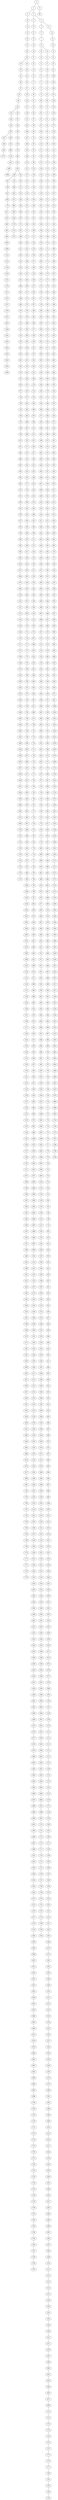 graph {
0 -- 1
0 -- 9
1 -- 5
1 -- 2
5 -- 10
10 -- 14
14 -- 25
25 -- 26
26 -- 35
35 -- 36
36 -- 38
38 -- 39
38 -- 44
39 -- 40
40 -- 41
41 -- 46
46 -- 47
47 -- 49
49 -- 96
96 -- 125
125 -- 132
125 -- 142
132 -- 245
245 -- 324
324 -- 326
326 -- 437
326 -- 449
437 -- 438
438 -- 465
465 -- 1175
449 -- 554
554 -- 988
988 -- 1129
1129 -- 1411
1411 -- 1492
1492 -- 1694
142 -- 147
147 -- 148
148 -- 149
149 -- 150
150 -- 240
240 -- 279
279 -- 280
280 -- 281
281 -- 283
283 -- 286
283 -- 291
286 -- 287
286 -- 332
287 -- 339
339 -- 627
627 -- 644
644 -- 779
779 -- 811
811 -- 878
878 -- 900
900 -- 901
901 -- 983
983 -- 1005
1005 -- 1009
1009 -- 1114
1114 -- 1115
1115 -- 1120
1120 -- 1130
1130 -- 1131
1131 -- 1176
1176 -- 1217
1217 -- 1251
1251 -- 1317
1317 -- 1320
1320 -- 1321
1321 -- 1423
1423 -- 1439
1439 -- 1441
1441 -- 1442
1442 -- 1452
1452 -- 1453
1453 -- 1622
1622 -- 1635
1635 -- 1636
332 -- 480
480 -- 650
650 -- 873
873 -- 989
989 -- 1063
1063 -- 1169
1169 -- 1179
1179 -- 1574
1574 -- 1575
291 -- 323
323 -- 327
327 -- 333
333 -- 334
334 -- 340
340 -- 366
366 -- 367
367 -- 371
371 -- 387
387 -- 389
389 -- 394
394 -- 411
411 -- 420
420 -- 422
422 -- 423
423 -- 424
424 -- 425
425 -- 466
466 -- 467
467 -- 468
468 -- 469
469 -- 470
470 -- 515
515 -- 521
521 -- 522
522 -- 523
523 -- 592
592 -- 632
632 -- 633
633 -- 641
641 -- 653
653 -- 674
674 -- 675
675 -- 676
676 -- 677
677 -- 724
724 -- 739
739 -- 743
743 -- 766
766 -- 767
767 -- 768
768 -- 780
780 -- 812
812 -- 821
821 -- 845
845 -- 866
866 -- 887
887 -- 892
892 -- 895
895 -- 902
902 -- 913
913 -- 915
915 -- 940
940 -- 953
953 -- 976
976 -- 977
977 -- 978
978 -- 979
979 -- 980
980 -- 981
981 -- 982
982 -- 1002
1002 -- 1016
1016 -- 1017
1017 -- 1064
1064 -- 1072
1072 -- 1095
1095 -- 1100
1100 -- 1101
1101 -- 1127
1127 -- 1132
1132 -- 1139
1139 -- 1140
1140 -- 1164
1164 -- 1170
1170 -- 1171
1171 -- 1173
1173 -- 1199
1199 -- 1248
1248 -- 1270
1270 -- 1295
1295 -- 1296
1296 -- 1302
1302 -- 1303
1303 -- 1304
1304 -- 1305
1305 -- 1366
1366 -- 1403
1403 -- 1404
1404 -- 1405
1405 -- 1407
1407 -- 1408
1408 -- 1458
1458 -- 1589
1589 -- 1626
1626 -- 1627
1627 -- 1629
1629 -- 1656
1656 -- 1657
1657 -- 1658
1658 -- 1659
1659 -- 1660
1660 -- 1661
1661 -- 1673
1673 -- 1695
1695 -- 1700
1700 -- 1701
1701 -- 1702
1702 -- 1703
1703 -- 1729
1729 -- 1730
1730 -- 1734
1734 -- 1735
1735 -- 1753
44 -- 48
48 -- 64
64 -- 65
65 -- 97
97 -- 118
118 -- 124
124 -- 131
131 -- 156
156 -- 157
157 -- 165
165 -- 166
166 -- 167
167 -- 168
168 -- 182
182 -- 209
209 -- 210
210 -- 212
212 -- 213
213 -- 214
214 -- 215
215 -- 216
216 -- 250
250 -- 251
251 -- 252
252 -- 253
253 -- 264
264 -- 271
271 -- 273
273 -- 282
282 -- 325
325 -- 335
335 -- 336
336 -- 341
341 -- 351
351 -- 363
363 -- 369
369 -- 372
372 -- 373
373 -- 375
375 -- 376
376 -- 378
378 -- 388
388 -- 395
395 -- 400
400 -- 401
401 -- 429
429 -- 430
430 -- 431
431 -- 433
433 -- 441
441 -- 444
444 -- 475
475 -- 476
476 -- 477
477 -- 481
481 -- 482
482 -- 483
483 -- 486
486 -- 487
487 -- 488
488 -- 516
516 -- 517
517 -- 532
532 -- 541
541 -- 542
542 -- 543
543 -- 545
545 -- 577
577 -- 578
578 -- 579
579 -- 580
580 -- 581
581 -- 582
582 -- 583
583 -- 595
595 -- 596
596 -- 597
597 -- 609
609 -- 617
617 -- 626
626 -- 634
634 -- 635
635 -- 642
642 -- 654
654 -- 655
655 -- 656
656 -- 657
657 -- 658
658 -- 659
659 -- 742
742 -- 750
750 -- 751
751 -- 754
754 -- 771
771 -- 772
772 -- 775
775 -- 781
781 -- 788
788 -- 789
789 -- 790
790 -- 791
791 -- 792
792 -- 793
793 -- 794
794 -- 795
795 -- 796
796 -- 797
797 -- 798
798 -- 799
799 -- 800
800 -- 802
802 -- 807
807 -- 808
808 -- 816
816 -- 817
817 -- 822
822 -- 841
841 -- 843
843 -- 846
846 -- 879
879 -- 891
891 -- 893
893 -- 897
897 -- 898
898 -- 899
899 -- 903
903 -- 950
950 -- 951
951 -- 972
972 -- 973
973 -- 984
984 -- 995
995 -- 1003
1003 -- 1004
1004 -- 1010
1010 -- 1018
1018 -- 1020
1020 -- 1042
1042 -- 1043
1043 -- 1046
1046 -- 1065
1065 -- 1073
1073 -- 1079
1079 -- 1083
1083 -- 1096
1096 -- 1102
1102 -- 1134
1134 -- 1135
1135 -- 1136
1136 -- 1137
1137 -- 1138
1138 -- 1144
1144 -- 1146
1146 -- 1147
1147 -- 1166
1166 -- 1177
1177 -- 1180
1180 -- 1181
1181 -- 1183
1183 -- 1204
1204 -- 1215
1215 -- 1218
1218 -- 1219
1219 -- 1221
1221 -- 1222
1222 -- 1225
1225 -- 1226
1226 -- 1227
1227 -- 1230
1230 -- 1231
1231 -- 1232
1232 -- 1233
1233 -- 1234
1234 -- 1235
1235 -- 1236
1236 -- 1237
1237 -- 1249
1249 -- 1253
1253 -- 1271
1271 -- 1297
1297 -- 1298
1298 -- 1299
1299 -- 1306
1306 -- 1307
1307 -- 1308
1308 -- 1342
1342 -- 1343
1343 -- 1346
1346 -- 1347
1347 -- 1350
1350 -- 1357
1357 -- 1360
1360 -- 1400
1400 -- 1401
1401 -- 1409
1409 -- 1415
1415 -- 1421
1421 -- 1426
1426 -- 1444
1444 -- 1445
1445 -- 1448
1448 -- 1474
1474 -- 1567
1567 -- 1568
1568 -- 1569
1569 -- 1570
1570 -- 1571
1571 -- 1587
1587 -- 1591
1591 -- 1593
1593 -- 1609
1609 -- 1610
1610 -- 1611
1611 -- 1616
1616 -- 1617
1617 -- 1620
1620 -- 1621
1621 -- 1624
1624 -- 1628
1628 -- 1630
1630 -- 1637
1637 -- 1640
1640 -- 1644
1644 -- 1665
1665 -- 1669
1669 -- 1670
1670 -- 1674
1674 -- 1677
1677 -- 1696
1696 -- 1697
1697 -- 1704
1704 -- 1705
1705 -- 1706
1706 -- 1707
1707 -- 1724
1724 -- 1728
1728 -- 1736
1736 -- 1738
1738 -- 1768
1768 -- 1769
1769 -- 1770
1770 -- 1771
1771 -- 1772
1772 -- 1778
1778 -- 1779
2 -- 11
2 -- 3
11 -- 15
15 -- 31
31 -- 32
32 -- 33
33 -- 34
34 -- 37
37 -- 45
45 -- 50
50 -- 52
52 -- 57
57 -- 58
58 -- 59
59 -- 61
61 -- 63
63 -- 66
66 -- 67
67 -- 68
68 -- 69
69 -- 79
79 -- 80
80 -- 93
93 -- 95
95 -- 98
98 -- 133
133 -- 134
134 -- 143
143 -- 146
146 -- 174
174 -- 183
183 -- 184
184 -- 185
185 -- 201
201 -- 205
205 -- 208
208 -- 211
211 -- 218
218 -- 235
235 -- 236
236 -- 237
237 -- 238
238 -- 239
239 -- 246
246 -- 257
257 -- 258
258 -- 261
261 -- 267
267 -- 268
268 -- 285
285 -- 288
288 -- 317
317 -- 328
328 -- 329
329 -- 331
331 -- 337
337 -- 342
342 -- 350
350 -- 352
352 -- 364
364 -- 370
370 -- 374
374 -- 379
379 -- 383
383 -- 396
396 -- 397
397 -- 398
398 -- 412
412 -- 413
413 -- 421
421 -- 426
426 -- 427
427 -- 428
428 -- 432
432 -- 435
435 -- 439
439 -- 453
453 -- 454
454 -- 455
455 -- 478
478 -- 492
492 -- 499
499 -- 505
505 -- 508
508 -- 509
509 -- 511
511 -- 513
513 -- 524
524 -- 525
525 -- 526
526 -- 527
527 -- 528
528 -- 529
529 -- 544
544 -- 546
546 -- 548
548 -- 549
549 -- 550
550 -- 553
553 -- 563
563 -- 574
574 -- 607
607 -- 608
608 -- 619
619 -- 624
624 -- 630
630 -- 631
631 -- 636
636 -- 640
640 -- 645
645 -- 646
646 -- 647
647 -- 651
651 -- 666
666 -- 671
671 -- 706
706 -- 721
721 -- 723
723 -- 726
726 -- 727
727 -- 734
734 -- 735
735 -- 736
736 -- 737
737 -- 738
738 -- 744
744 -- 745
745 -- 746
746 -- 747
747 -- 757
757 -- 758
758 -- 759
759 -- 761
761 -- 762
762 -- 765
765 -- 770
770 -- 776
776 -- 777
777 -- 782
782 -- 783
783 -- 784
784 -- 785
785 -- 786
786 -- 787
787 -- 803
803 -- 804
804 -- 813
813 -- 829
829 -- 842
842 -- 844
844 -- 847
847 -- 849
849 -- 850
850 -- 851
851 -- 869
869 -- 870
870 -- 871
871 -- 889
889 -- 894
894 -- 896
896 -- 904
904 -- 914
914 -- 916
916 -- 923
923 -- 925
925 -- 926
926 -- 927
927 -- 928
928 -- 929
929 -- 930
930 -- 937
937 -- 955
955 -- 956
956 -- 957
957 -- 958
958 -- 959
959 -- 963
963 -- 964
964 -- 968
968 -- 975
975 -- 985
985 -- 986
986 -- 1006
1006 -- 1015
1015 -- 1026
1026 -- 1027
1027 -- 1045
1045 -- 1047
1047 -- 1057
1057 -- 1060
1060 -- 1066
1066 -- 1068
1068 -- 1080
1080 -- 1084
1084 -- 1085
1085 -- 1086
1086 -- 1087
1087 -- 1088
1088 -- 1094
1094 -- 1097
1097 -- 1098
1098 -- 1103
1103 -- 1116
1116 -- 1141
1141 -- 1142
1142 -- 1143
1143 -- 1167
1167 -- 1178
1178 -- 1182
1182 -- 1185
1185 -- 1186
1186 -- 1188
1188 -- 1189
1189 -- 1190
1190 -- 1191
1191 -- 1192
1192 -- 1193
1193 -- 1194
1194 -- 1195
1195 -- 1196
1196 -- 1211
1211 -- 1212
1212 -- 1213
1213 -- 1214
1214 -- 1216
1216 -- 1220
1220 -- 1223
1223 -- 1228
1228 -- 1229
1229 -- 1238
1238 -- 1239
1239 -- 1240
1240 -- 1250
1250 -- 1254
1254 -- 1255
1255 -- 1256
1256 -- 1264
1264 -- 1268
1268 -- 1280
1280 -- 1281
1281 -- 1282
1282 -- 1318
1318 -- 1319
1319 -- 1331
1331 -- 1332
1332 -- 1336
1336 -- 1337
1337 -- 1338
1338 -- 1339
1339 -- 1340
1340 -- 1341
1341 -- 1344
1344 -- 1345
1345 -- 1352
1352 -- 1356
1356 -- 1361
1361 -- 1362
1362 -- 1363
1363 -- 1364
1364 -- 1369
1369 -- 1402
1402 -- 1412
1412 -- 1422
1422 -- 1424
1424 -- 1434
1434 -- 1435
1435 -- 1436
1436 -- 1438
1438 -- 1443
1443 -- 1450
1450 -- 1451
1451 -- 1459
1459 -- 1460
1460 -- 1461
1461 -- 1462
1462 -- 1468
1468 -- 1469
1469 -- 1475
1475 -- 1476
1476 -- 1477
1477 -- 1478
1478 -- 1479
1479 -- 1480
1480 -- 1481
1481 -- 1482
1482 -- 1483
1483 -- 1484
1484 -- 1485
1485 -- 1486
1486 -- 1487
1487 -- 1488
1488 -- 1489
1489 -- 1490
1490 -- 1491
1491 -- 1493
1493 -- 1496
1496 -- 1497
1497 -- 1498
1498 -- 1501
1501 -- 1502
1502 -- 1503
1503 -- 1548
1548 -- 1550
1550 -- 1562
1562 -- 1563
1563 -- 1572
1572 -- 1573
1573 -- 1576
1576 -- 1577
1577 -- 1578
1578 -- 1579
1579 -- 1580
1580 -- 1590
1590 -- 1592
1592 -- 1608
1608 -- 1612
1612 -- 1613
1613 -- 1618
1618 -- 1625
1625 -- 1631
1631 -- 1632
1632 -- 1638
1638 -- 1641
1641 -- 1653
1653 -- 1666
1666 -- 1667
1667 -- 1668
1668 -- 1675
1675 -- 1678
1678 -- 1679
1679 -- 1680
1680 -- 1681
1681 -- 1682
1682 -- 1683
1683 -- 1684
1684 -- 1685
1685 -- 1691
1691 -- 1698
1698 -- 1708
1708 -- 1709
1709 -- 1719
1719 -- 1720
1720 -- 1721
1721 -- 1722
1722 -- 1723
1723 -- 1725
1725 -- 1726
1726 -- 1731
1731 -- 1740
1740 -- 1741
1741 -- 1742
1742 -- 1745
1745 -- 1754
1754 -- 1758
1758 -- 1759
1759 -- 1760
1760 -- 1761
1761 -- 1762
1762 -- 1763
1763 -- 1764
1764 -- 1765
1765 -- 1766
1766 -- 1767
1767 -- 1784
1784 -- 1785
1785 -- 1791
3 -- 4
3 -- 8
4 -- 6
6 -- 7
7 -- 12
12 -- 16
12 -- 19
16 -- 18
18 -- 51
51 -- 53
53 -- 70
70 -- 71
71 -- 72
72 -- 73
73 -- 88
88 -- 89
89 -- 90
90 -- 91
91 -- 92
92 -- 102
102 -- 103
103 -- 110
110 -- 111
111 -- 119
119 -- 127
127 -- 128
128 -- 135
135 -- 144
144 -- 153
153 -- 159
159 -- 160
160 -- 161
161 -- 162
162 -- 163
163 -- 164
164 -- 194
194 -- 203
203 -- 226
226 -- 234
234 -- 262
262 -- 263
263 -- 265
265 -- 266
266 -- 272
272 -- 274
274 -- 276
276 -- 277
277 -- 278
278 -- 290
290 -- 292
292 -- 293
293 -- 294
294 -- 295
295 -- 302
302 -- 303
303 -- 304
304 -- 305
305 -- 312
312 -- 318
318 -- 320
320 -- 338
338 -- 343
343 -- 353
353 -- 354
354 -- 368
368 -- 377
377 -- 382
382 -- 384
384 -- 385
385 -- 386
386 -- 399
399 -- 402
402 -- 403
403 -- 404
404 -- 405
405 -- 406
406 -- 407
407 -- 408
408 -- 409
409 -- 410
410 -- 414
414 -- 416
416 -- 417
417 -- 440
440 -- 442
442 -- 452
452 -- 456
456 -- 457
457 -- 458
458 -- 459
459 -- 471
471 -- 489
489 -- 490
490 -- 493
493 -- 494
494 -- 495
495 -- 496
496 -- 497
497 -- 498
498 -- 506
506 -- 507
507 -- 510
510 -- 512
512 -- 514
514 -- 518
518 -- 519
519 -- 520
520 -- 547
547 -- 568
568 -- 575
575 -- 594
594 -- 598
598 -- 599
599 -- 601
601 -- 604
604 -- 605
605 -- 606
606 -- 618
618 -- 622
622 -- 623
623 -- 625
625 -- 652
652 -- 672
672 -- 673
673 -- 707
707 -- 725
725 -- 728
728 -- 741
741 -- 748
748 -- 749
749 -- 752
752 -- 755
755 -- 756
756 -- 773
773 -- 778
778 -- 805
805 -- 806
806 -- 809
809 -- 814
814 -- 867
867 -- 868
868 -- 874
874 -- 875
875 -- 876
876 -- 877
877 -- 905
905 -- 906
906 -- 907
907 -- 908
908 -- 909
909 -- 910
910 -- 911
911 -- 912
912 -- 917
917 -- 921
921 -- 931
931 -- 932
932 -- 935
935 -- 936
936 -- 941
941 -- 942
942 -- 943
943 -- 944
944 -- 945
945 -- 946
946 -- 947
947 -- 948
948 -- 949
949 -- 960
960 -- 961
961 -- 962
962 -- 1007
1007 -- 1032
1032 -- 1034
1034 -- 1035
1035 -- 1036
1036 -- 1037
1037 -- 1048
1048 -- 1049
1049 -- 1061
1061 -- 1062
1062 -- 1067
1067 -- 1069
1069 -- 1081
1081 -- 1082
1082 -- 1090
1090 -- 1091
1091 -- 1092
1092 -- 1093
1093 -- 1104
1104 -- 1125
1125 -- 1126
1126 -- 1128
1128 -- 1145
1145 -- 1148
1148 -- 1150
1150 -- 1151
1151 -- 1165
1165 -- 1187
1187 -- 1241
1241 -- 1266
1266 -- 1267
1267 -- 1283
1283 -- 1284
1284 -- 1285
1285 -- 1286
1286 -- 1287
1287 -- 1300
1300 -- 1301
1301 -- 1314
1314 -- 1315
1315 -- 1333
1333 -- 1348
1348 -- 1351
1351 -- 1353
1353 -- 1354
1354 -- 1355
1355 -- 1358
1358 -- 1365
1365 -- 1367
1367 -- 1368
1368 -- 1383
1383 -- 1384
1384 -- 1385
1385 -- 1386
1386 -- 1387
1387 -- 1388
1388 -- 1389
1389 -- 1416
1416 -- 1446
1446 -- 1454
1454 -- 1456
1456 -- 1470
1470 -- 1471
1471 -- 1472
1472 -- 1473
1473 -- 1494
1494 -- 1495
1495 -- 1499
1499 -- 1500
1500 -- 1504
1504 -- 1505
1505 -- 1518
1518 -- 1519
1519 -- 1520
1520 -- 1521
1521 -- 1522
1522 -- 1523
1523 -- 1524
1524 -- 1525
1525 -- 1526
1526 -- 1531
1531 -- 1532
1532 -- 1533
1533 -- 1554
1554 -- 1555
1555 -- 1556
1556 -- 1559
1559 -- 1560
1560 -- 1564
1564 -- 1581
1581 -- 1582
1582 -- 1583
1583 -- 1584
1584 -- 1585
1585 -- 1586
1586 -- 1588
1588 -- 1594
1594 -- 1595
1595 -- 1596
1596 -- 1597
1597 -- 1598
1598 -- 1599
1599 -- 1604
1604 -- 1605
1605 -- 1606
1606 -- 1607
1607 -- 1614
1614 -- 1615
1615 -- 1619
1619 -- 1623
1623 -- 1639
1639 -- 1642
1642 -- 1643
1643 -- 1647
1647 -- 1650
1650 -- 1654
1654 -- 1662
1662 -- 1663
1663 -- 1664
1664 -- 1672
1672 -- 1686
1686 -- 1687
1687 -- 1710
1710 -- 1711
1711 -- 1712
1712 -- 1713
1713 -- 1717
1717 -- 1718
1718 -- 1727
1727 -- 1737
1737 -- 1746
1746 -- 1747
1747 -- 1748
1748 -- 1749
1749 -- 1750
1750 -- 1751
1751 -- 1755
1755 -- 1774
1774 -- 1786
1786 -- 1793
1793 -- 1794
19 -- 21
21 -- 27
27 -- 28
28 -- 29
29 -- 30
30 -- 42
42 -- 43
43 -- 60
60 -- 74
74 -- 75
75 -- 81
81 -- 84
84 -- 85
85 -- 94
94 -- 99
99 -- 101
101 -- 104
104 -- 112
112 -- 113
113 -- 114
114 -- 115
115 -- 120
120 -- 121
121 -- 122
122 -- 129
129 -- 130
130 -- 145
145 -- 151
151 -- 154
154 -- 169
169 -- 170
170 -- 171
171 -- 172
172 -- 173
173 -- 175
175 -- 176
176 -- 177
177 -- 178
178 -- 195
195 -- 196
196 -- 202
202 -- 204
204 -- 206
206 -- 217
217 -- 219
219 -- 221
221 -- 225
225 -- 227
227 -- 228
228 -- 229
229 -- 233
233 -- 259
259 -- 260
260 -- 269
269 -- 270
270 -- 275
275 -- 284
284 -- 289
289 -- 299
299 -- 300
300 -- 301
301 -- 309
309 -- 313
313 -- 314
314 -- 315
315 -- 316
316 -- 319
319 -- 321
321 -- 322
322 -- 330
330 -- 344
344 -- 345
345 -- 349
349 -- 355
355 -- 356
356 -- 357
357 -- 358
358 -- 359
359 -- 360
360 -- 361
361 -- 362
362 -- 365
365 -- 380
380 -- 381
381 -- 415
415 -- 418
418 -- 419
419 -- 445
445 -- 446
446 -- 447
447 -- 448
448 -- 451
451 -- 460
460 -- 472
472 -- 473
473 -- 474
474 -- 479
479 -- 484
484 -- 485
485 -- 491
491 -- 504
504 -- 533
533 -- 534
534 -- 536
536 -- 537
537 -- 538
538 -- 539
539 -- 540
540 -- 551
551 -- 552
552 -- 558
558 -- 564
564 -- 569
569 -- 570
570 -- 571
571 -- 576
576 -- 586
586 -- 587
587 -- 588
588 -- 589
589 -- 590
590 -- 591
591 -- 602
602 -- 620
620 -- 621
621 -- 628
628 -- 629
629 -- 637
637 -- 643
643 -- 648
648 -- 649
649 -- 660
660 -- 663
663 -- 664
664 -- 665
665 -- 667
667 -- 668
668 -- 669
669 -- 670
670 -- 678
678 -- 679
679 -- 680
680 -- 681
681 -- 682
682 -- 683
683 -- 684
684 -- 685
685 -- 686
686 -- 687
687 -- 688
688 -- 689
689 -- 690
690 -- 691
691 -- 692
692 -- 693
693 -- 694
694 -- 695
695 -- 696
696 -- 697
697 -- 698
698 -- 699
699 -- 700
700 -- 701
701 -- 702
702 -- 703
703 -- 704
704 -- 705
705 -- 708
708 -- 709
709 -- 710
710 -- 711
711 -- 712
712 -- 713
713 -- 714
714 -- 715
715 -- 716
716 -- 717
717 -- 718
718 -- 719
719 -- 730
730 -- 731
731 -- 732
732 -- 733
733 -- 740
740 -- 753
753 -- 760
760 -- 763
763 -- 764
764 -- 769
769 -- 774
774 -- 801
801 -- 810
810 -- 815
815 -- 818
818 -- 819
819 -- 820
820 -- 823
823 -- 830
830 -- 831
831 -- 832
832 -- 833
833 -- 834
834 -- 835
835 -- 836
836 -- 837
837 -- 838
838 -- 839
839 -- 840
840 -- 848
848 -- 853
853 -- 854
854 -- 872
872 -- 880
880 -- 881
881 -- 890
890 -- 924
924 -- 933
933 -- 934
934 -- 952
952 -- 954
954 -- 965
965 -- 966
966 -- 967
967 -- 969
969 -- 970
970 -- 974
974 -- 987
987 -- 990
990 -- 993
993 -- 994
994 -- 996
996 -- 997
997 -- 998
998 -- 999
999 -- 1000
1000 -- 1001
1001 -- 1011
1011 -- 1012
1012 -- 1013
1013 -- 1014
1014 -- 1021
1021 -- 1029
1029 -- 1031
1031 -- 1033
1033 -- 1038
1038 -- 1039
1039 -- 1040
1040 -- 1041
1041 -- 1044
1044 -- 1050
1050 -- 1051
1051 -- 1052
1052 -- 1053
1053 -- 1054
1054 -- 1055
1055 -- 1056
1056 -- 1058
1058 -- 1059
1059 -- 1071
1071 -- 1074
1074 -- 1075
1075 -- 1076
1076 -- 1077
1077 -- 1078
1078 -- 1099
1099 -- 1105
1105 -- 1106
1106 -- 1107
1107 -- 1108
1108 -- 1109
1109 -- 1110
1110 -- 1111
1111 -- 1112
1112 -- 1113
1113 -- 1121
1121 -- 1122
1122 -- 1133
1133 -- 1149
1149 -- 1152
1152 -- 1153
1153 -- 1154
1154 -- 1155
1155 -- 1156
1156 -- 1157
1157 -- 1158
1158 -- 1159
1159 -- 1160
1160 -- 1161
1161 -- 1168
1168 -- 1172
1172 -- 1184
1184 -- 1198
1198 -- 1205
1205 -- 1206
1206 -- 1207
1207 -- 1208
1208 -- 1209
1209 -- 1210
1210 -- 1224
1224 -- 1242
1242 -- 1247
1247 -- 1252
1252 -- 1257
1257 -- 1262
1262 -- 1265
1265 -- 1269
1269 -- 1274
1274 -- 1275
1275 -- 1291
1291 -- 1292
1292 -- 1293
1293 -- 1294
1294 -- 1309
1309 -- 1310
1310 -- 1311
1311 -- 1312
1312 -- 1313
1313 -- 1316
1316 -- 1324
1324 -- 1325
1325 -- 1326
1326 -- 1327
1327 -- 1328
1328 -- 1329
1329 -- 1334
1334 -- 1349
1349 -- 1359
1359 -- 1370
1370 -- 1379
1379 -- 1380
1380 -- 1381
1381 -- 1382
1382 -- 1398
1398 -- 1399
1399 -- 1406
1406 -- 1410
1410 -- 1413
1413 -- 1414
1414 -- 1417
1417 -- 1418
1418 -- 1419
1419 -- 1420
1420 -- 1429
1429 -- 1440
1440 -- 1447
1447 -- 1449
1449 -- 1455
1455 -- 1457
1457 -- 1463
1463 -- 1464
1464 -- 1465
1465 -- 1466
1466 -- 1467
1467 -- 1506
1506 -- 1507
1507 -- 1508
1508 -- 1509
1509 -- 1510
1510 -- 1511
1511 -- 1512
1512 -- 1513
1513 -- 1514
1514 -- 1537
1537 -- 1539
1539 -- 1540
1540 -- 1541
1541 -- 1542
1542 -- 1546
1546 -- 1549
1549 -- 1551
1551 -- 1557
1557 -- 1558
1558 -- 1561
1561 -- 1566
1566 -- 1600
1600 -- 1633
1633 -- 1634
1634 -- 1648
1648 -- 1655
1655 -- 1671
1671 -- 1690
1690 -- 1714
1714 -- 1715
1715 -- 1732
1732 -- 1733
1733 -- 1743
1743 -- 1752
1752 -- 1757
1757 -- 1775
1775 -- 1776
1776 -- 1777
1777 -- 1780
1780 -- 1781
1781 -- 1782
1782 -- 1783
1783 -- 1792
8 -- 13
13 -- 22
22 -- 23
23 -- 24
24 -- 55
55 -- 62
62 -- 82
82 -- 100
100 -- 105
105 -- 106
106 -- 107
107 -- 109
109 -- 116
116 -- 126
126 -- 136
136 -- 137
137 -- 138
138 -- 139
139 -- 140
140 -- 141
141 -- 155
155 -- 158
158 -- 197
197 -- 198
198 -- 199
199 -- 200
200 -- 207
207 -- 220
220 -- 224
224 -- 230
230 -- 241
241 -- 242
242 -- 243
243 -- 254
254 -- 255
255 -- 296
296 -- 297
297 -- 298
298 -- 306
306 -- 307
307 -- 308
308 -- 310
310 -- 346
346 -- 347
347 -- 348
348 -- 390
390 -- 391
391 -- 392
392 -- 393
393 -- 434
434 -- 443
443 -- 450
450 -- 461
461 -- 462
462 -- 463
463 -- 464
464 -- 500
500 -- 501
501 -- 530
530 -- 531
531 -- 535
535 -- 555
555 -- 556
556 -- 557
557 -- 559
559 -- 560
560 -- 561
561 -- 562
562 -- 565
565 -- 584
584 -- 585
585 -- 593
593 -- 603
603 -- 610
610 -- 611
611 -- 612
612 -- 613
613 -- 614
614 -- 615
615 -- 616
616 -- 638
638 -- 639
639 -- 661
661 -- 662
662 -- 720
720 -- 722
722 -- 824
824 -- 825
825 -- 826
826 -- 827
827 -- 828
828 -- 852
852 -- 855
855 -- 856
856 -- 857
857 -- 858
858 -- 859
859 -- 860
860 -- 861
861 -- 862
862 -- 863
863 -- 888
888 -- 919
919 -- 920
920 -- 922
922 -- 938
938 -- 939
939 -- 971
971 -- 991
991 -- 1008
1008 -- 1019
1019 -- 1022
1022 -- 1023
1023 -- 1024
1024 -- 1025
1025 -- 1028
1028 -- 1030
1030 -- 1070
1070 -- 1089
1089 -- 1123
1123 -- 1124
1124 -- 1162
1162 -- 1163
1163 -- 1174
1174 -- 1197
1197 -- 1200
1200 -- 1201
1201 -- 1202
1202 -- 1243
1243 -- 1258
1258 -- 1259
1259 -- 1260
1260 -- 1261
1261 -- 1263
1263 -- 1272
1272 -- 1371
1371 -- 1372
1372 -- 1373
1373 -- 1374
1374 -- 1375
1375 -- 1376
1376 -- 1390
1390 -- 1391
1391 -- 1392
1392 -- 1393
1393 -- 1394
1394 -- 1395
1395 -- 1396
1396 -- 1397
1397 -- 1428
1428 -- 1430
1430 -- 1431
1431 -- 1433
1433 -- 1437
1437 -- 1517
1517 -- 1527
1527 -- 1534
1534 -- 1535
1535 -- 1536
1536 -- 1538
1538 -- 1547
1547 -- 1552
1552 -- 1553
1553 -- 1565
1565 -- 1601
1601 -- 1602
1602 -- 1603
1603 -- 1645
1645 -- 1646
1646 -- 1649
1649 -- 1651
1651 -- 1652
1652 -- 1676
1676 -- 1688
1688 -- 1689
1689 -- 1692
1692 -- 1716
1716 -- 1744
1744 -- 1773
1773 -- 1787
1787 -- 1788
1788 -- 1789
1789 -- 1790
9 -- 86
}
